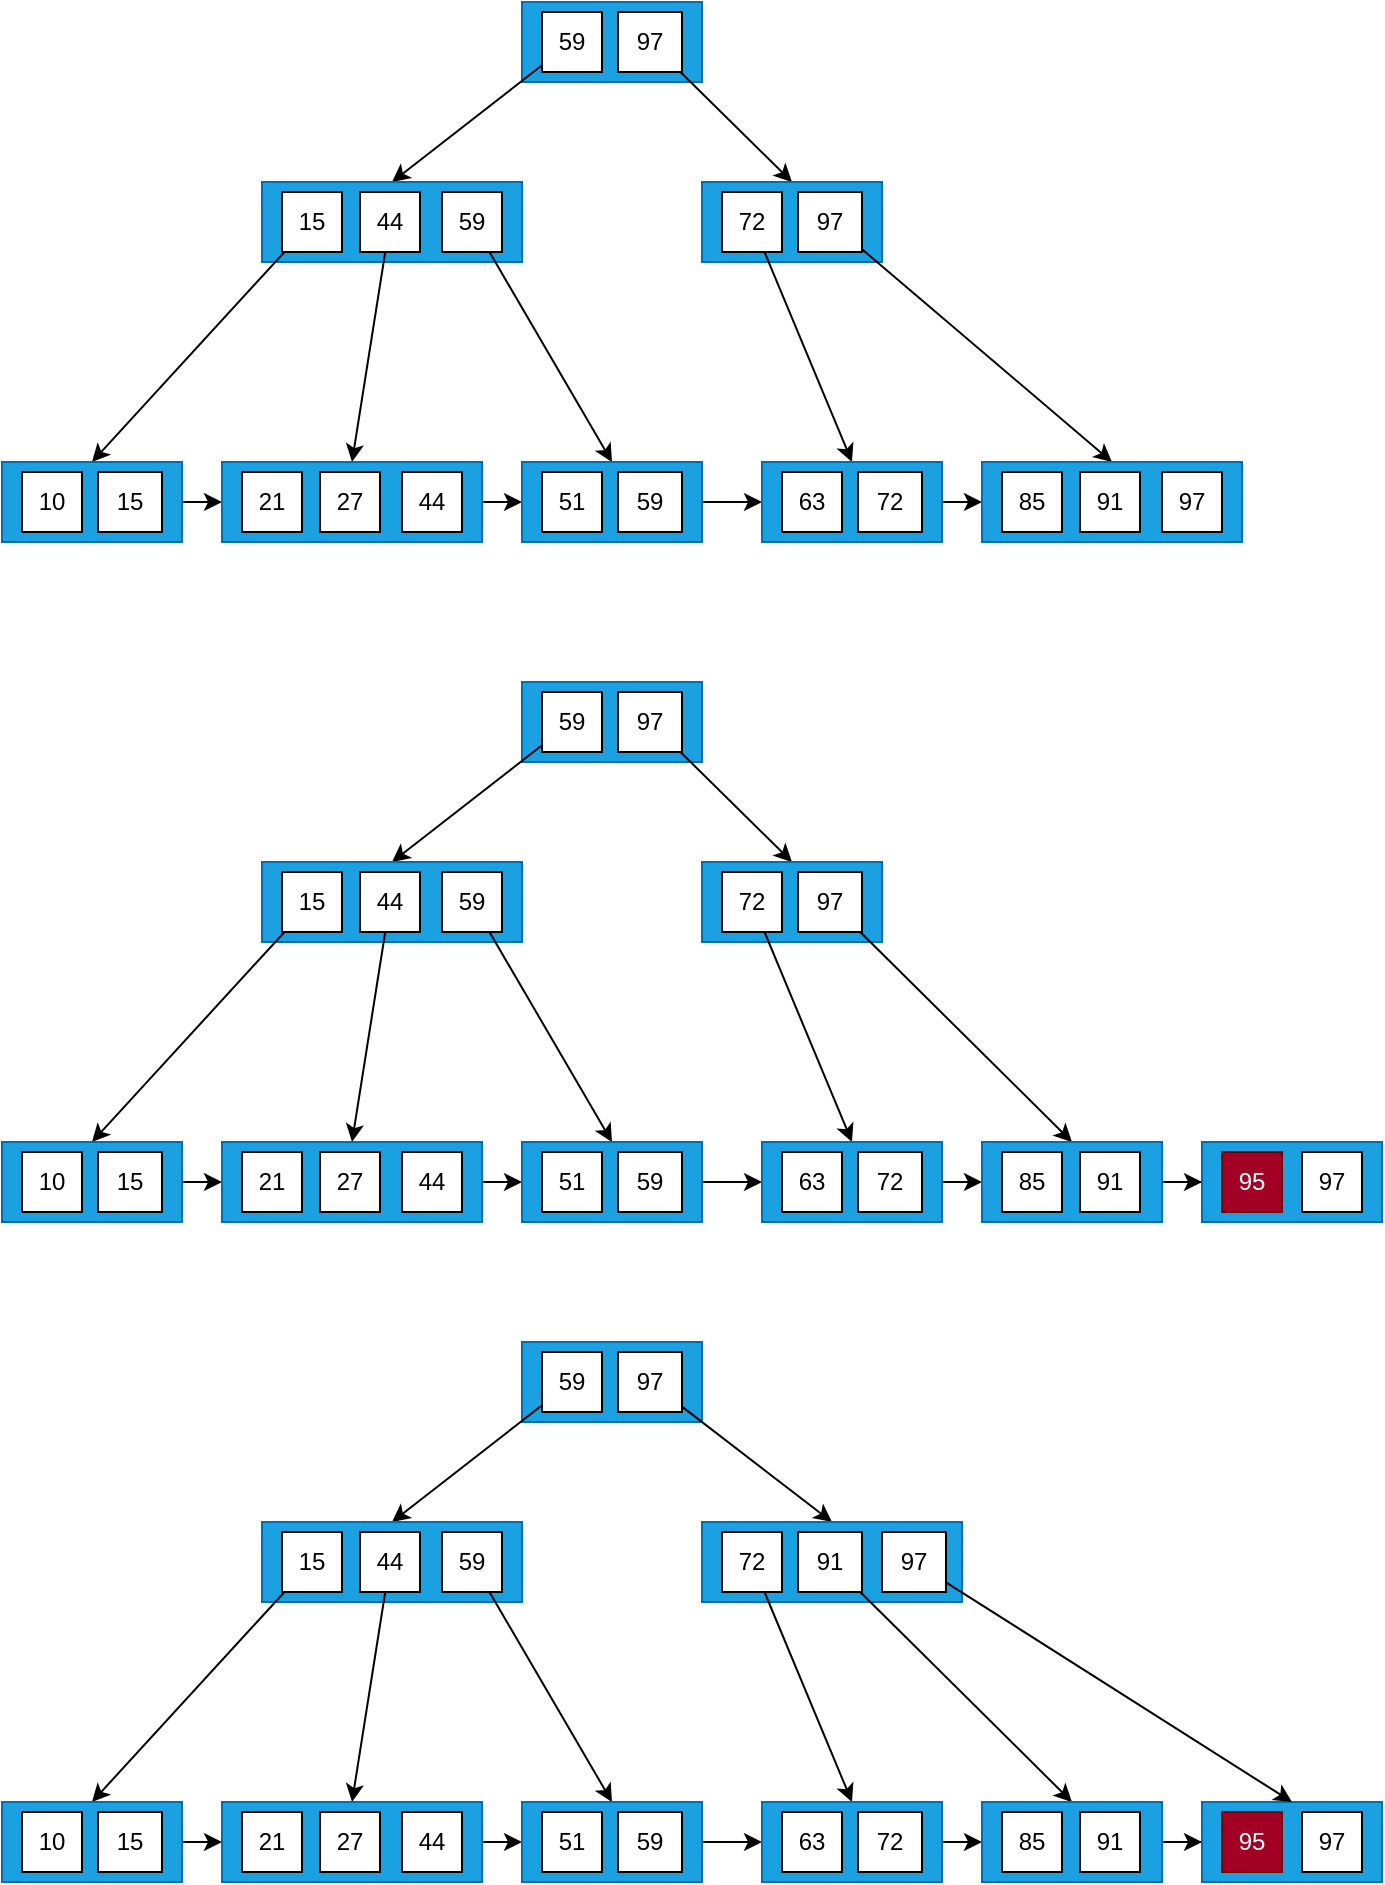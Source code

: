 <mxfile version="16.4.0" type="device"><diagram id="R9AUVE5mQkpDft_Sz-vZ" name="第 1 页"><mxGraphModel dx="910" dy="585" grid="1" gridSize="10" guides="1" tooltips="1" connect="1" arrows="1" fold="1" page="1" pageScale="1" pageWidth="827" pageHeight="1169" math="0" shadow="0"><root><mxCell id="0"/><mxCell id="1" parent="0"/><mxCell id="-I6unHPSa_j1z3H75bbr-1" value="" style="rounded=0;whiteSpace=wrap;html=1;fillColor=#1ba1e2;fontColor=#ffffff;strokeColor=#006EAF;" parent="1" vertex="1"><mxGeometry x="350" y="270" width="90" height="40" as="geometry"/></mxCell><mxCell id="-I6unHPSa_j1z3H75bbr-29" value="" style="rounded=0;orthogonalLoop=1;jettySize=auto;html=1;entryX=0.5;entryY=0;entryDx=0;entryDy=0;strokeColor=default;" parent="1" source="-I6unHPSa_j1z3H75bbr-2" target="-I6unHPSa_j1z3H75bbr-4" edge="1"><mxGeometry relative="1" as="geometry"/></mxCell><mxCell id="-I6unHPSa_j1z3H75bbr-2" value="59" style="rounded=0;whiteSpace=wrap;html=1;" parent="1" vertex="1"><mxGeometry x="360" y="275" width="30" height="30" as="geometry"/></mxCell><mxCell id="-I6unHPSa_j1z3H75bbr-30" value="" style="edgeStyle=none;rounded=0;orthogonalLoop=1;jettySize=auto;html=1;strokeColor=default;entryX=0.5;entryY=0;entryDx=0;entryDy=0;" parent="1" source="-I6unHPSa_j1z3H75bbr-3" target="-I6unHPSa_j1z3H75bbr-9" edge="1"><mxGeometry relative="1" as="geometry"/></mxCell><mxCell id="-I6unHPSa_j1z3H75bbr-3" value="97" style="rounded=0;whiteSpace=wrap;html=1;" parent="1" vertex="1"><mxGeometry x="398" y="275" width="32" height="30" as="geometry"/></mxCell><mxCell id="-I6unHPSa_j1z3H75bbr-4" value="" style="rounded=0;whiteSpace=wrap;html=1;fillColor=#1ba1e2;strokeColor=#006EAF;fontColor=#ffffff;" parent="1" vertex="1"><mxGeometry x="220" y="360" width="130" height="40" as="geometry"/></mxCell><mxCell id="-I6unHPSa_j1z3H75bbr-31" value="" style="edgeStyle=none;rounded=0;orthogonalLoop=1;jettySize=auto;html=1;strokeColor=default;entryX=0.5;entryY=0;entryDx=0;entryDy=0;" parent="1" source="-I6unHPSa_j1z3H75bbr-5" target="-I6unHPSa_j1z3H75bbr-12" edge="1"><mxGeometry relative="1" as="geometry"/></mxCell><mxCell id="-I6unHPSa_j1z3H75bbr-5" value="15" style="rounded=0;whiteSpace=wrap;html=1;" parent="1" vertex="1"><mxGeometry x="230" y="365" width="30" height="30" as="geometry"/></mxCell><mxCell id="-I6unHPSa_j1z3H75bbr-32" value="" style="edgeStyle=none;rounded=0;orthogonalLoop=1;jettySize=auto;html=1;strokeColor=default;entryX=0.5;entryY=0;entryDx=0;entryDy=0;" parent="1" source="-I6unHPSa_j1z3H75bbr-6" target="-I6unHPSa_j1z3H75bbr-15" edge="1"><mxGeometry relative="1" as="geometry"/></mxCell><mxCell id="-I6unHPSa_j1z3H75bbr-6" value="44" style="rounded=0;whiteSpace=wrap;html=1;" parent="1" vertex="1"><mxGeometry x="269" y="365" width="30" height="30" as="geometry"/></mxCell><mxCell id="-I6unHPSa_j1z3H75bbr-33" value="" style="edgeStyle=none;rounded=0;orthogonalLoop=1;jettySize=auto;html=1;strokeColor=default;entryX=0.5;entryY=0;entryDx=0;entryDy=0;" parent="1" source="-I6unHPSa_j1z3H75bbr-8" target="-I6unHPSa_j1z3H75bbr-19" edge="1"><mxGeometry relative="1" as="geometry"/></mxCell><mxCell id="-I6unHPSa_j1z3H75bbr-8" value="59" style="rounded=0;whiteSpace=wrap;html=1;" parent="1" vertex="1"><mxGeometry x="310" y="365" width="30" height="30" as="geometry"/></mxCell><mxCell id="-I6unHPSa_j1z3H75bbr-9" value="" style="rounded=0;whiteSpace=wrap;html=1;fillColor=#1ba1e2;fontColor=#ffffff;strokeColor=#006EAF;" parent="1" vertex="1"><mxGeometry x="440" y="360" width="90" height="40" as="geometry"/></mxCell><mxCell id="-I6unHPSa_j1z3H75bbr-34" value="" style="edgeStyle=none;rounded=0;orthogonalLoop=1;jettySize=auto;html=1;strokeColor=default;entryX=0.5;entryY=0;entryDx=0;entryDy=0;" parent="1" source="-I6unHPSa_j1z3H75bbr-10" target="-I6unHPSa_j1z3H75bbr-22" edge="1"><mxGeometry relative="1" as="geometry"/></mxCell><mxCell id="-I6unHPSa_j1z3H75bbr-10" value="72" style="rounded=0;whiteSpace=wrap;html=1;" parent="1" vertex="1"><mxGeometry x="450" y="365" width="30" height="30" as="geometry"/></mxCell><mxCell id="-I6unHPSa_j1z3H75bbr-35" value="" style="edgeStyle=none;rounded=0;orthogonalLoop=1;jettySize=auto;html=1;strokeColor=default;entryX=0.5;entryY=0;entryDx=0;entryDy=0;" parent="1" source="-I6unHPSa_j1z3H75bbr-11" target="-I6unHPSa_j1z3H75bbr-25" edge="1"><mxGeometry relative="1" as="geometry"/></mxCell><mxCell id="-I6unHPSa_j1z3H75bbr-11" value="97" style="rounded=0;whiteSpace=wrap;html=1;" parent="1" vertex="1"><mxGeometry x="488" y="365" width="32" height="30" as="geometry"/></mxCell><mxCell id="-I6unHPSa_j1z3H75bbr-37" value="" style="edgeStyle=none;rounded=0;orthogonalLoop=1;jettySize=auto;html=1;strokeColor=default;entryX=0;entryY=0.5;entryDx=0;entryDy=0;" parent="1" source="-I6unHPSa_j1z3H75bbr-12" target="-I6unHPSa_j1z3H75bbr-15" edge="1"><mxGeometry relative="1" as="geometry"/></mxCell><mxCell id="-I6unHPSa_j1z3H75bbr-12" value="" style="rounded=0;whiteSpace=wrap;html=1;fillColor=#1ba1e2;fontColor=#ffffff;strokeColor=#006EAF;" parent="1" vertex="1"><mxGeometry x="90" y="500" width="90" height="40" as="geometry"/></mxCell><mxCell id="-I6unHPSa_j1z3H75bbr-13" value="10" style="rounded=0;whiteSpace=wrap;html=1;" parent="1" vertex="1"><mxGeometry x="100" y="505" width="30" height="30" as="geometry"/></mxCell><mxCell id="-I6unHPSa_j1z3H75bbr-14" value="15" style="rounded=0;whiteSpace=wrap;html=1;" parent="1" vertex="1"><mxGeometry x="138" y="505" width="32" height="30" as="geometry"/></mxCell><mxCell id="-I6unHPSa_j1z3H75bbr-38" value="" style="edgeStyle=none;rounded=0;orthogonalLoop=1;jettySize=auto;html=1;strokeColor=default;entryX=0;entryY=0.5;entryDx=0;entryDy=0;" parent="1" source="-I6unHPSa_j1z3H75bbr-15" target="-I6unHPSa_j1z3H75bbr-19" edge="1"><mxGeometry relative="1" as="geometry"/></mxCell><mxCell id="-I6unHPSa_j1z3H75bbr-15" value="" style="rounded=0;whiteSpace=wrap;html=1;fillColor=#1ba1e2;fontColor=#ffffff;strokeColor=#006EAF;" parent="1" vertex="1"><mxGeometry x="200" y="500" width="130" height="40" as="geometry"/></mxCell><mxCell id="-I6unHPSa_j1z3H75bbr-16" value="21" style="rounded=0;whiteSpace=wrap;html=1;" parent="1" vertex="1"><mxGeometry x="210" y="505" width="30" height="30" as="geometry"/></mxCell><mxCell id="-I6unHPSa_j1z3H75bbr-17" value="27" style="rounded=0;whiteSpace=wrap;html=1;" parent="1" vertex="1"><mxGeometry x="249" y="505" width="30" height="30" as="geometry"/></mxCell><mxCell id="-I6unHPSa_j1z3H75bbr-18" value="44" style="rounded=0;whiteSpace=wrap;html=1;" parent="1" vertex="1"><mxGeometry x="290" y="505" width="30" height="30" as="geometry"/></mxCell><mxCell id="-I6unHPSa_j1z3H75bbr-39" value="" style="edgeStyle=none;rounded=0;orthogonalLoop=1;jettySize=auto;html=1;strokeColor=default;entryX=0;entryY=0.5;entryDx=0;entryDy=0;" parent="1" source="-I6unHPSa_j1z3H75bbr-19" target="-I6unHPSa_j1z3H75bbr-22" edge="1"><mxGeometry relative="1" as="geometry"/></mxCell><mxCell id="-I6unHPSa_j1z3H75bbr-19" value="" style="rounded=0;whiteSpace=wrap;html=1;fillColor=#1ba1e2;fontColor=#ffffff;strokeColor=#006EAF;" parent="1" vertex="1"><mxGeometry x="350" y="500" width="90" height="40" as="geometry"/></mxCell><mxCell id="-I6unHPSa_j1z3H75bbr-20" value="51" style="rounded=0;whiteSpace=wrap;html=1;" parent="1" vertex="1"><mxGeometry x="360" y="505" width="30" height="30" as="geometry"/></mxCell><mxCell id="-I6unHPSa_j1z3H75bbr-21" value="59" style="rounded=0;whiteSpace=wrap;html=1;" parent="1" vertex="1"><mxGeometry x="398" y="505" width="32" height="30" as="geometry"/></mxCell><mxCell id="-I6unHPSa_j1z3H75bbr-42" value="" style="edgeStyle=none;rounded=0;orthogonalLoop=1;jettySize=auto;html=1;strokeColor=default;entryX=0;entryY=0.5;entryDx=0;entryDy=0;" parent="1" source="-I6unHPSa_j1z3H75bbr-22" target="-I6unHPSa_j1z3H75bbr-25" edge="1"><mxGeometry relative="1" as="geometry"/></mxCell><mxCell id="-I6unHPSa_j1z3H75bbr-22" value="" style="rounded=0;whiteSpace=wrap;html=1;fillColor=#1ba1e2;fontColor=#ffffff;strokeColor=#006EAF;" parent="1" vertex="1"><mxGeometry x="470" y="500" width="90" height="40" as="geometry"/></mxCell><mxCell id="-I6unHPSa_j1z3H75bbr-23" value="63" style="rounded=0;whiteSpace=wrap;html=1;" parent="1" vertex="1"><mxGeometry x="480" y="505" width="30" height="30" as="geometry"/></mxCell><mxCell id="-I6unHPSa_j1z3H75bbr-24" value="72" style="rounded=0;whiteSpace=wrap;html=1;" parent="1" vertex="1"><mxGeometry x="518" y="505" width="32" height="30" as="geometry"/></mxCell><mxCell id="-I6unHPSa_j1z3H75bbr-25" value="" style="rounded=0;whiteSpace=wrap;html=1;fillColor=#1ba1e2;fontColor=#ffffff;strokeColor=#006EAF;" parent="1" vertex="1"><mxGeometry x="580" y="500" width="130" height="40" as="geometry"/></mxCell><mxCell id="-I6unHPSa_j1z3H75bbr-26" value="85" style="rounded=0;whiteSpace=wrap;html=1;" parent="1" vertex="1"><mxGeometry x="590" y="505" width="30" height="30" as="geometry"/></mxCell><mxCell id="-I6unHPSa_j1z3H75bbr-27" value="91" style="rounded=0;whiteSpace=wrap;html=1;" parent="1" vertex="1"><mxGeometry x="629" y="505" width="30" height="30" as="geometry"/></mxCell><mxCell id="-I6unHPSa_j1z3H75bbr-28" value="97" style="rounded=0;whiteSpace=wrap;html=1;" parent="1" vertex="1"><mxGeometry x="670" y="505" width="30" height="30" as="geometry"/></mxCell><mxCell id="F69UnfkAVK01QVdrCUoR-1" value="" style="rounded=0;whiteSpace=wrap;html=1;fillColor=#1ba1e2;fontColor=#ffffff;strokeColor=#006EAF;" vertex="1" parent="1"><mxGeometry x="350" y="610" width="90" height="40" as="geometry"/></mxCell><mxCell id="F69UnfkAVK01QVdrCUoR-2" value="" style="rounded=0;orthogonalLoop=1;jettySize=auto;html=1;entryX=0.5;entryY=0;entryDx=0;entryDy=0;strokeColor=default;" edge="1" source="F69UnfkAVK01QVdrCUoR-3" target="F69UnfkAVK01QVdrCUoR-6" parent="1"><mxGeometry relative="1" as="geometry"/></mxCell><mxCell id="F69UnfkAVK01QVdrCUoR-3" value="59" style="rounded=0;whiteSpace=wrap;html=1;" vertex="1" parent="1"><mxGeometry x="360" y="615" width="30" height="30" as="geometry"/></mxCell><mxCell id="F69UnfkAVK01QVdrCUoR-4" value="" style="edgeStyle=none;rounded=0;orthogonalLoop=1;jettySize=auto;html=1;strokeColor=default;entryX=0.5;entryY=0;entryDx=0;entryDy=0;" edge="1" source="F69UnfkAVK01QVdrCUoR-5" target="F69UnfkAVK01QVdrCUoR-13" parent="1"><mxGeometry relative="1" as="geometry"/></mxCell><mxCell id="F69UnfkAVK01QVdrCUoR-5" value="97" style="rounded=0;whiteSpace=wrap;html=1;" vertex="1" parent="1"><mxGeometry x="398" y="615" width="32" height="30" as="geometry"/></mxCell><mxCell id="F69UnfkAVK01QVdrCUoR-6" value="" style="rounded=0;whiteSpace=wrap;html=1;fillColor=#1ba1e2;strokeColor=#006EAF;fontColor=#ffffff;" vertex="1" parent="1"><mxGeometry x="220" y="700" width="130" height="40" as="geometry"/></mxCell><mxCell id="F69UnfkAVK01QVdrCUoR-7" value="" style="edgeStyle=none;rounded=0;orthogonalLoop=1;jettySize=auto;html=1;strokeColor=default;entryX=0.5;entryY=0;entryDx=0;entryDy=0;" edge="1" source="F69UnfkAVK01QVdrCUoR-8" target="F69UnfkAVK01QVdrCUoR-19" parent="1"><mxGeometry relative="1" as="geometry"/></mxCell><mxCell id="F69UnfkAVK01QVdrCUoR-8" value="15" style="rounded=0;whiteSpace=wrap;html=1;" vertex="1" parent="1"><mxGeometry x="230" y="705" width="30" height="30" as="geometry"/></mxCell><mxCell id="F69UnfkAVK01QVdrCUoR-9" value="" style="edgeStyle=none;rounded=0;orthogonalLoop=1;jettySize=auto;html=1;strokeColor=default;entryX=0.5;entryY=0;entryDx=0;entryDy=0;" edge="1" source="F69UnfkAVK01QVdrCUoR-10" target="F69UnfkAVK01QVdrCUoR-23" parent="1"><mxGeometry relative="1" as="geometry"/></mxCell><mxCell id="F69UnfkAVK01QVdrCUoR-10" value="44" style="rounded=0;whiteSpace=wrap;html=1;" vertex="1" parent="1"><mxGeometry x="269" y="705" width="30" height="30" as="geometry"/></mxCell><mxCell id="F69UnfkAVK01QVdrCUoR-11" value="" style="edgeStyle=none;rounded=0;orthogonalLoop=1;jettySize=auto;html=1;strokeColor=default;entryX=0.5;entryY=0;entryDx=0;entryDy=0;" edge="1" source="F69UnfkAVK01QVdrCUoR-12" target="F69UnfkAVK01QVdrCUoR-28" parent="1"><mxGeometry relative="1" as="geometry"/></mxCell><mxCell id="F69UnfkAVK01QVdrCUoR-12" value="59" style="rounded=0;whiteSpace=wrap;html=1;" vertex="1" parent="1"><mxGeometry x="310" y="705" width="30" height="30" as="geometry"/></mxCell><mxCell id="F69UnfkAVK01QVdrCUoR-13" value="" style="rounded=0;whiteSpace=wrap;html=1;fillColor=#1ba1e2;fontColor=#ffffff;strokeColor=#006EAF;" vertex="1" parent="1"><mxGeometry x="440" y="700" width="90" height="40" as="geometry"/></mxCell><mxCell id="F69UnfkAVK01QVdrCUoR-14" value="" style="edgeStyle=none;rounded=0;orthogonalLoop=1;jettySize=auto;html=1;strokeColor=default;entryX=0.5;entryY=0;entryDx=0;entryDy=0;" edge="1" source="F69UnfkAVK01QVdrCUoR-15" target="F69UnfkAVK01QVdrCUoR-32" parent="1"><mxGeometry relative="1" as="geometry"/></mxCell><mxCell id="F69UnfkAVK01QVdrCUoR-15" value="72" style="rounded=0;whiteSpace=wrap;html=1;" vertex="1" parent="1"><mxGeometry x="450" y="705" width="30" height="30" as="geometry"/></mxCell><mxCell id="F69UnfkAVK01QVdrCUoR-16" value="" style="edgeStyle=none;rounded=0;orthogonalLoop=1;jettySize=auto;html=1;strokeColor=default;entryX=0.5;entryY=0;entryDx=0;entryDy=0;" edge="1" source="F69UnfkAVK01QVdrCUoR-17" target="F69UnfkAVK01QVdrCUoR-35" parent="1"><mxGeometry relative="1" as="geometry"/></mxCell><mxCell id="F69UnfkAVK01QVdrCUoR-17" value="97" style="rounded=0;whiteSpace=wrap;html=1;" vertex="1" parent="1"><mxGeometry x="488" y="705" width="32" height="30" as="geometry"/></mxCell><mxCell id="F69UnfkAVK01QVdrCUoR-18" value="" style="edgeStyle=none;rounded=0;orthogonalLoop=1;jettySize=auto;html=1;strokeColor=default;entryX=0;entryY=0.5;entryDx=0;entryDy=0;" edge="1" source="F69UnfkAVK01QVdrCUoR-19" target="F69UnfkAVK01QVdrCUoR-23" parent="1"><mxGeometry relative="1" as="geometry"/></mxCell><mxCell id="F69UnfkAVK01QVdrCUoR-19" value="" style="rounded=0;whiteSpace=wrap;html=1;fillColor=#1ba1e2;fontColor=#ffffff;strokeColor=#006EAF;" vertex="1" parent="1"><mxGeometry x="90" y="840" width="90" height="40" as="geometry"/></mxCell><mxCell id="F69UnfkAVK01QVdrCUoR-20" value="10" style="rounded=0;whiteSpace=wrap;html=1;" vertex="1" parent="1"><mxGeometry x="100" y="845" width="30" height="30" as="geometry"/></mxCell><mxCell id="F69UnfkAVK01QVdrCUoR-21" value="15" style="rounded=0;whiteSpace=wrap;html=1;" vertex="1" parent="1"><mxGeometry x="138" y="845" width="32" height="30" as="geometry"/></mxCell><mxCell id="F69UnfkAVK01QVdrCUoR-22" value="" style="edgeStyle=none;rounded=0;orthogonalLoop=1;jettySize=auto;html=1;strokeColor=default;entryX=0;entryY=0.5;entryDx=0;entryDy=0;" edge="1" source="F69UnfkAVK01QVdrCUoR-23" target="F69UnfkAVK01QVdrCUoR-28" parent="1"><mxGeometry relative="1" as="geometry"/></mxCell><mxCell id="F69UnfkAVK01QVdrCUoR-23" value="" style="rounded=0;whiteSpace=wrap;html=1;fillColor=#1ba1e2;fontColor=#ffffff;strokeColor=#006EAF;" vertex="1" parent="1"><mxGeometry x="200" y="840" width="130" height="40" as="geometry"/></mxCell><mxCell id="F69UnfkAVK01QVdrCUoR-24" value="21" style="rounded=0;whiteSpace=wrap;html=1;" vertex="1" parent="1"><mxGeometry x="210" y="845" width="30" height="30" as="geometry"/></mxCell><mxCell id="F69UnfkAVK01QVdrCUoR-25" value="27" style="rounded=0;whiteSpace=wrap;html=1;" vertex="1" parent="1"><mxGeometry x="249" y="845" width="30" height="30" as="geometry"/></mxCell><mxCell id="F69UnfkAVK01QVdrCUoR-26" value="44" style="rounded=0;whiteSpace=wrap;html=1;" vertex="1" parent="1"><mxGeometry x="290" y="845" width="30" height="30" as="geometry"/></mxCell><mxCell id="F69UnfkAVK01QVdrCUoR-27" value="" style="edgeStyle=none;rounded=0;orthogonalLoop=1;jettySize=auto;html=1;strokeColor=default;entryX=0;entryY=0.5;entryDx=0;entryDy=0;" edge="1" source="F69UnfkAVK01QVdrCUoR-28" target="F69UnfkAVK01QVdrCUoR-32" parent="1"><mxGeometry relative="1" as="geometry"/></mxCell><mxCell id="F69UnfkAVK01QVdrCUoR-28" value="" style="rounded=0;whiteSpace=wrap;html=1;fillColor=#1ba1e2;fontColor=#ffffff;strokeColor=#006EAF;" vertex="1" parent="1"><mxGeometry x="350" y="840" width="90" height="40" as="geometry"/></mxCell><mxCell id="F69UnfkAVK01QVdrCUoR-29" value="51" style="rounded=0;whiteSpace=wrap;html=1;" vertex="1" parent="1"><mxGeometry x="360" y="845" width="30" height="30" as="geometry"/></mxCell><mxCell id="F69UnfkAVK01QVdrCUoR-30" value="59" style="rounded=0;whiteSpace=wrap;html=1;" vertex="1" parent="1"><mxGeometry x="398" y="845" width="32" height="30" as="geometry"/></mxCell><mxCell id="F69UnfkAVK01QVdrCUoR-31" value="" style="edgeStyle=none;rounded=0;orthogonalLoop=1;jettySize=auto;html=1;strokeColor=default;entryX=0;entryY=0.5;entryDx=0;entryDy=0;" edge="1" source="F69UnfkAVK01QVdrCUoR-32" target="F69UnfkAVK01QVdrCUoR-35" parent="1"><mxGeometry relative="1" as="geometry"/></mxCell><mxCell id="F69UnfkAVK01QVdrCUoR-32" value="" style="rounded=0;whiteSpace=wrap;html=1;fillColor=#1ba1e2;fontColor=#ffffff;strokeColor=#006EAF;" vertex="1" parent="1"><mxGeometry x="470" y="840" width="90" height="40" as="geometry"/></mxCell><mxCell id="F69UnfkAVK01QVdrCUoR-33" value="63" style="rounded=0;whiteSpace=wrap;html=1;" vertex="1" parent="1"><mxGeometry x="480" y="845" width="30" height="30" as="geometry"/></mxCell><mxCell id="F69UnfkAVK01QVdrCUoR-34" value="72" style="rounded=0;whiteSpace=wrap;html=1;" vertex="1" parent="1"><mxGeometry x="518" y="845" width="32" height="30" as="geometry"/></mxCell><mxCell id="F69UnfkAVK01QVdrCUoR-43" value="" style="edgeStyle=orthogonalEdgeStyle;rounded=0;orthogonalLoop=1;jettySize=auto;html=1;entryX=0;entryY=0.5;entryDx=0;entryDy=0;" edge="1" parent="1" source="F69UnfkAVK01QVdrCUoR-35" target="F69UnfkAVK01QVdrCUoR-39"><mxGeometry relative="1" as="geometry"/></mxCell><mxCell id="F69UnfkAVK01QVdrCUoR-35" value="" style="rounded=0;whiteSpace=wrap;html=1;fillColor=#1ba1e2;fontColor=#ffffff;strokeColor=#006EAF;" vertex="1" parent="1"><mxGeometry x="580" y="840" width="90" height="40" as="geometry"/></mxCell><mxCell id="F69UnfkAVK01QVdrCUoR-36" value="85" style="rounded=0;whiteSpace=wrap;html=1;" vertex="1" parent="1"><mxGeometry x="590" y="845" width="30" height="30" as="geometry"/></mxCell><mxCell id="F69UnfkAVK01QVdrCUoR-37" value="91" style="rounded=0;whiteSpace=wrap;html=1;" vertex="1" parent="1"><mxGeometry x="629" y="845" width="30" height="30" as="geometry"/></mxCell><mxCell id="F69UnfkAVK01QVdrCUoR-39" value="" style="rounded=0;whiteSpace=wrap;html=1;fillColor=#1ba1e2;fontColor=#ffffff;strokeColor=#006EAF;" vertex="1" parent="1"><mxGeometry x="690" y="840" width="90" height="40" as="geometry"/></mxCell><mxCell id="F69UnfkAVK01QVdrCUoR-42" value="95" style="rounded=0;whiteSpace=wrap;html=1;fillColor=#a20025;fontColor=#ffffff;strokeColor=#6F0000;" vertex="1" parent="1"><mxGeometry x="700" y="845" width="30" height="30" as="geometry"/></mxCell><mxCell id="F69UnfkAVK01QVdrCUoR-46" value="97" style="rounded=0;whiteSpace=wrap;html=1;" vertex="1" parent="1"><mxGeometry x="740" y="845" width="30" height="30" as="geometry"/></mxCell><mxCell id="F69UnfkAVK01QVdrCUoR-47" value="" style="rounded=0;whiteSpace=wrap;html=1;fillColor=#1ba1e2;fontColor=#ffffff;strokeColor=#006EAF;" vertex="1" parent="1"><mxGeometry x="350" y="940" width="90" height="40" as="geometry"/></mxCell><mxCell id="F69UnfkAVK01QVdrCUoR-48" value="" style="rounded=0;orthogonalLoop=1;jettySize=auto;html=1;entryX=0.5;entryY=0;entryDx=0;entryDy=0;strokeColor=default;" edge="1" source="F69UnfkAVK01QVdrCUoR-49" target="F69UnfkAVK01QVdrCUoR-52" parent="1"><mxGeometry relative="1" as="geometry"/></mxCell><mxCell id="F69UnfkAVK01QVdrCUoR-49" value="59" style="rounded=0;whiteSpace=wrap;html=1;" vertex="1" parent="1"><mxGeometry x="360" y="945" width="30" height="30" as="geometry"/></mxCell><mxCell id="F69UnfkAVK01QVdrCUoR-50" value="" style="edgeStyle=none;rounded=0;orthogonalLoop=1;jettySize=auto;html=1;strokeColor=default;entryX=0.5;entryY=0;entryDx=0;entryDy=0;" edge="1" source="F69UnfkAVK01QVdrCUoR-51" target="F69UnfkAVK01QVdrCUoR-59" parent="1"><mxGeometry relative="1" as="geometry"/></mxCell><mxCell id="F69UnfkAVK01QVdrCUoR-51" value="97" style="rounded=0;whiteSpace=wrap;html=1;" vertex="1" parent="1"><mxGeometry x="398" y="945" width="32" height="30" as="geometry"/></mxCell><mxCell id="F69UnfkAVK01QVdrCUoR-52" value="" style="rounded=0;whiteSpace=wrap;html=1;fillColor=#1ba1e2;strokeColor=#006EAF;fontColor=#ffffff;" vertex="1" parent="1"><mxGeometry x="220" y="1030" width="130" height="40" as="geometry"/></mxCell><mxCell id="F69UnfkAVK01QVdrCUoR-53" value="" style="edgeStyle=none;rounded=0;orthogonalLoop=1;jettySize=auto;html=1;strokeColor=default;entryX=0.5;entryY=0;entryDx=0;entryDy=0;" edge="1" source="F69UnfkAVK01QVdrCUoR-54" target="F69UnfkAVK01QVdrCUoR-65" parent="1"><mxGeometry relative="1" as="geometry"/></mxCell><mxCell id="F69UnfkAVK01QVdrCUoR-54" value="15" style="rounded=0;whiteSpace=wrap;html=1;" vertex="1" parent="1"><mxGeometry x="230" y="1035" width="30" height="30" as="geometry"/></mxCell><mxCell id="F69UnfkAVK01QVdrCUoR-55" value="" style="edgeStyle=none;rounded=0;orthogonalLoop=1;jettySize=auto;html=1;strokeColor=default;entryX=0.5;entryY=0;entryDx=0;entryDy=0;" edge="1" source="F69UnfkAVK01QVdrCUoR-56" target="F69UnfkAVK01QVdrCUoR-69" parent="1"><mxGeometry relative="1" as="geometry"/></mxCell><mxCell id="F69UnfkAVK01QVdrCUoR-56" value="44" style="rounded=0;whiteSpace=wrap;html=1;" vertex="1" parent="1"><mxGeometry x="269" y="1035" width="30" height="30" as="geometry"/></mxCell><mxCell id="F69UnfkAVK01QVdrCUoR-57" value="" style="edgeStyle=none;rounded=0;orthogonalLoop=1;jettySize=auto;html=1;strokeColor=default;entryX=0.5;entryY=0;entryDx=0;entryDy=0;" edge="1" source="F69UnfkAVK01QVdrCUoR-58" target="F69UnfkAVK01QVdrCUoR-74" parent="1"><mxGeometry relative="1" as="geometry"/></mxCell><mxCell id="F69UnfkAVK01QVdrCUoR-58" value="59" style="rounded=0;whiteSpace=wrap;html=1;" vertex="1" parent="1"><mxGeometry x="310" y="1035" width="30" height="30" as="geometry"/></mxCell><mxCell id="F69UnfkAVK01QVdrCUoR-59" value="" style="rounded=0;whiteSpace=wrap;html=1;fillColor=#1ba1e2;fontColor=#ffffff;strokeColor=#006EAF;" vertex="1" parent="1"><mxGeometry x="440" y="1030" width="130" height="40" as="geometry"/></mxCell><mxCell id="F69UnfkAVK01QVdrCUoR-60" value="" style="edgeStyle=none;rounded=0;orthogonalLoop=1;jettySize=auto;html=1;strokeColor=default;entryX=0.5;entryY=0;entryDx=0;entryDy=0;" edge="1" source="F69UnfkAVK01QVdrCUoR-61" target="F69UnfkAVK01QVdrCUoR-78" parent="1"><mxGeometry relative="1" as="geometry"/></mxCell><mxCell id="F69UnfkAVK01QVdrCUoR-61" value="72" style="rounded=0;whiteSpace=wrap;html=1;" vertex="1" parent="1"><mxGeometry x="450" y="1035" width="30" height="30" as="geometry"/></mxCell><mxCell id="F69UnfkAVK01QVdrCUoR-62" value="" style="edgeStyle=none;rounded=0;orthogonalLoop=1;jettySize=auto;html=1;strokeColor=default;entryX=0.5;entryY=0;entryDx=0;entryDy=0;" edge="1" source="F69UnfkAVK01QVdrCUoR-63" target="F69UnfkAVK01QVdrCUoR-82" parent="1"><mxGeometry relative="1" as="geometry"/></mxCell><mxCell id="F69UnfkAVK01QVdrCUoR-63" value="91" style="rounded=0;whiteSpace=wrap;html=1;" vertex="1" parent="1"><mxGeometry x="488" y="1035" width="32" height="30" as="geometry"/></mxCell><mxCell id="F69UnfkAVK01QVdrCUoR-64" value="" style="edgeStyle=none;rounded=0;orthogonalLoop=1;jettySize=auto;html=1;strokeColor=default;entryX=0;entryY=0.5;entryDx=0;entryDy=0;" edge="1" source="F69UnfkAVK01QVdrCUoR-65" target="F69UnfkAVK01QVdrCUoR-69" parent="1"><mxGeometry relative="1" as="geometry"/></mxCell><mxCell id="F69UnfkAVK01QVdrCUoR-65" value="" style="rounded=0;whiteSpace=wrap;html=1;fillColor=#1ba1e2;fontColor=#ffffff;strokeColor=#006EAF;" vertex="1" parent="1"><mxGeometry x="90" y="1170" width="90" height="40" as="geometry"/></mxCell><mxCell id="F69UnfkAVK01QVdrCUoR-66" value="10" style="rounded=0;whiteSpace=wrap;html=1;" vertex="1" parent="1"><mxGeometry x="100" y="1175" width="30" height="30" as="geometry"/></mxCell><mxCell id="F69UnfkAVK01QVdrCUoR-67" value="15" style="rounded=0;whiteSpace=wrap;html=1;" vertex="1" parent="1"><mxGeometry x="138" y="1175" width="32" height="30" as="geometry"/></mxCell><mxCell id="F69UnfkAVK01QVdrCUoR-68" value="" style="edgeStyle=none;rounded=0;orthogonalLoop=1;jettySize=auto;html=1;strokeColor=default;entryX=0;entryY=0.5;entryDx=0;entryDy=0;" edge="1" source="F69UnfkAVK01QVdrCUoR-69" target="F69UnfkAVK01QVdrCUoR-74" parent="1"><mxGeometry relative="1" as="geometry"/></mxCell><mxCell id="F69UnfkAVK01QVdrCUoR-69" value="" style="rounded=0;whiteSpace=wrap;html=1;fillColor=#1ba1e2;fontColor=#ffffff;strokeColor=#006EAF;" vertex="1" parent="1"><mxGeometry x="200" y="1170" width="130" height="40" as="geometry"/></mxCell><mxCell id="F69UnfkAVK01QVdrCUoR-70" value="21" style="rounded=0;whiteSpace=wrap;html=1;" vertex="1" parent="1"><mxGeometry x="210" y="1175" width="30" height="30" as="geometry"/></mxCell><mxCell id="F69UnfkAVK01QVdrCUoR-71" value="27" style="rounded=0;whiteSpace=wrap;html=1;" vertex="1" parent="1"><mxGeometry x="249" y="1175" width="30" height="30" as="geometry"/></mxCell><mxCell id="F69UnfkAVK01QVdrCUoR-72" value="44" style="rounded=0;whiteSpace=wrap;html=1;" vertex="1" parent="1"><mxGeometry x="290" y="1175" width="30" height="30" as="geometry"/></mxCell><mxCell id="F69UnfkAVK01QVdrCUoR-73" value="" style="edgeStyle=none;rounded=0;orthogonalLoop=1;jettySize=auto;html=1;strokeColor=default;entryX=0;entryY=0.5;entryDx=0;entryDy=0;" edge="1" source="F69UnfkAVK01QVdrCUoR-74" target="F69UnfkAVK01QVdrCUoR-78" parent="1"><mxGeometry relative="1" as="geometry"/></mxCell><mxCell id="F69UnfkAVK01QVdrCUoR-74" value="" style="rounded=0;whiteSpace=wrap;html=1;fillColor=#1ba1e2;fontColor=#ffffff;strokeColor=#006EAF;" vertex="1" parent="1"><mxGeometry x="350" y="1170" width="90" height="40" as="geometry"/></mxCell><mxCell id="F69UnfkAVK01QVdrCUoR-75" value="51" style="rounded=0;whiteSpace=wrap;html=1;" vertex="1" parent="1"><mxGeometry x="360" y="1175" width="30" height="30" as="geometry"/></mxCell><mxCell id="F69UnfkAVK01QVdrCUoR-76" value="59" style="rounded=0;whiteSpace=wrap;html=1;" vertex="1" parent="1"><mxGeometry x="398" y="1175" width="32" height="30" as="geometry"/></mxCell><mxCell id="F69UnfkAVK01QVdrCUoR-77" value="" style="edgeStyle=none;rounded=0;orthogonalLoop=1;jettySize=auto;html=1;strokeColor=default;entryX=0;entryY=0.5;entryDx=0;entryDy=0;" edge="1" source="F69UnfkAVK01QVdrCUoR-78" target="F69UnfkAVK01QVdrCUoR-82" parent="1"><mxGeometry relative="1" as="geometry"/></mxCell><mxCell id="F69UnfkAVK01QVdrCUoR-78" value="" style="rounded=0;whiteSpace=wrap;html=1;fillColor=#1ba1e2;fontColor=#ffffff;strokeColor=#006EAF;" vertex="1" parent="1"><mxGeometry x="470" y="1170" width="90" height="40" as="geometry"/></mxCell><mxCell id="F69UnfkAVK01QVdrCUoR-79" value="63" style="rounded=0;whiteSpace=wrap;html=1;" vertex="1" parent="1"><mxGeometry x="480" y="1175" width="30" height="30" as="geometry"/></mxCell><mxCell id="F69UnfkAVK01QVdrCUoR-80" value="72" style="rounded=0;whiteSpace=wrap;html=1;" vertex="1" parent="1"><mxGeometry x="518" y="1175" width="32" height="30" as="geometry"/></mxCell><mxCell id="F69UnfkAVK01QVdrCUoR-81" value="" style="edgeStyle=orthogonalEdgeStyle;rounded=0;orthogonalLoop=1;jettySize=auto;html=1;entryX=0;entryY=0.5;entryDx=0;entryDy=0;" edge="1" source="F69UnfkAVK01QVdrCUoR-82" target="F69UnfkAVK01QVdrCUoR-85" parent="1"><mxGeometry relative="1" as="geometry"/></mxCell><mxCell id="F69UnfkAVK01QVdrCUoR-82" value="" style="rounded=0;whiteSpace=wrap;html=1;fillColor=#1ba1e2;fontColor=#ffffff;strokeColor=#006EAF;" vertex="1" parent="1"><mxGeometry x="580" y="1170" width="90" height="40" as="geometry"/></mxCell><mxCell id="F69UnfkAVK01QVdrCUoR-83" value="85" style="rounded=0;whiteSpace=wrap;html=1;" vertex="1" parent="1"><mxGeometry x="590" y="1175" width="30" height="30" as="geometry"/></mxCell><mxCell id="F69UnfkAVK01QVdrCUoR-84" value="91" style="rounded=0;whiteSpace=wrap;html=1;" vertex="1" parent="1"><mxGeometry x="629" y="1175" width="30" height="30" as="geometry"/></mxCell><mxCell id="F69UnfkAVK01QVdrCUoR-85" value="" style="rounded=0;whiteSpace=wrap;html=1;fillColor=#1ba1e2;fontColor=#ffffff;strokeColor=#006EAF;" vertex="1" parent="1"><mxGeometry x="690" y="1170" width="90" height="40" as="geometry"/></mxCell><mxCell id="F69UnfkAVK01QVdrCUoR-86" value="95" style="rounded=0;whiteSpace=wrap;html=1;fillColor=#a20025;fontColor=#ffffff;strokeColor=#6F0000;" vertex="1" parent="1"><mxGeometry x="700" y="1175" width="30" height="30" as="geometry"/></mxCell><mxCell id="F69UnfkAVK01QVdrCUoR-87" value="97" style="rounded=0;whiteSpace=wrap;html=1;" vertex="1" parent="1"><mxGeometry x="740" y="1175" width="30" height="30" as="geometry"/></mxCell><mxCell id="F69UnfkAVK01QVdrCUoR-92" value="" style="rounded=0;orthogonalLoop=1;jettySize=auto;html=1;entryX=0.5;entryY=0;entryDx=0;entryDy=0;strokeColor=default;" edge="1" parent="1" source="F69UnfkAVK01QVdrCUoR-90" target="F69UnfkAVK01QVdrCUoR-85"><mxGeometry relative="1" as="geometry"/></mxCell><mxCell id="F69UnfkAVK01QVdrCUoR-90" value="97" style="rounded=0;whiteSpace=wrap;html=1;" vertex="1" parent="1"><mxGeometry x="530" y="1035" width="32" height="30" as="geometry"/></mxCell></root></mxGraphModel></diagram></mxfile>